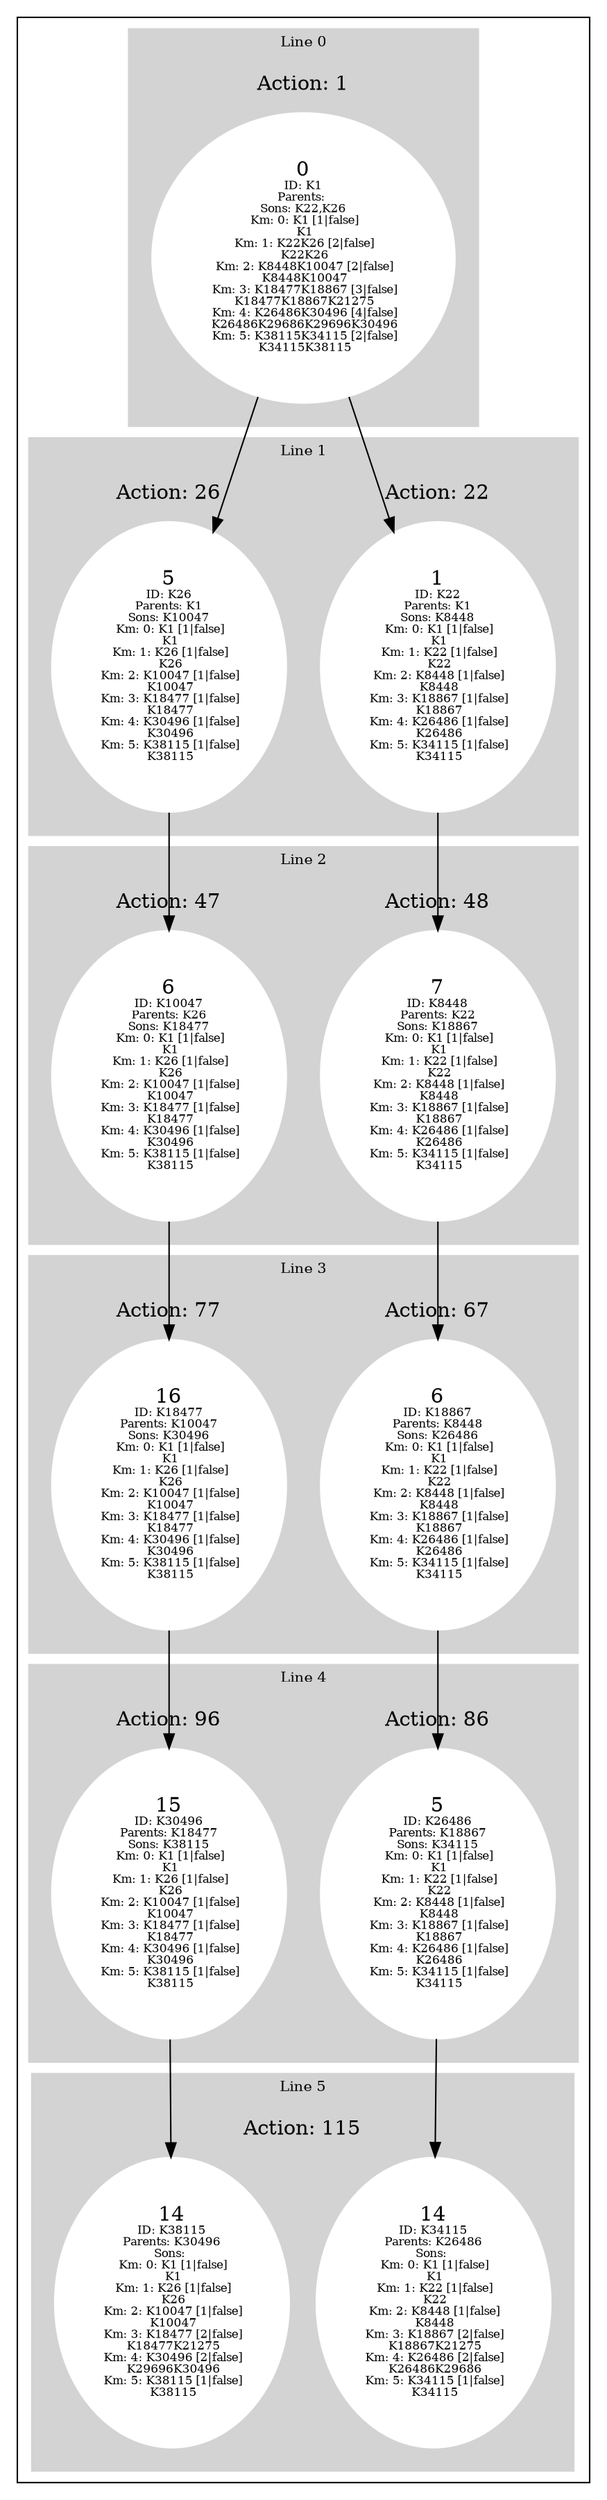 digraph G {
subgraph cluster_info {
        subgraph cluster_0 {
        style=filled;
        color=lightgrey;
        node [style=filled,color=white];
        subgraph cluster_act_1 {
label = "Action: 1"step_K1 [label=<0<BR /><FONT POINT-SIZE="8">ID: K1</FONT><BR /><FONT POINT-SIZE="8">Parents: </FONT><BR /><FONT POINT-SIZE="8">Sons: K22,K26</FONT><BR /><FONT POINT-SIZE="8"> Km: 0: K1 [1|false]<BR /> K1</FONT><BR /><FONT POINT-SIZE="8"> Km: 1: K22K26 [2|false]<BR /> K22K26</FONT><BR /><FONT POINT-SIZE="8"> Km: 2: K8448K10047 [2|false]<BR /> K8448K10047</FONT><BR /><FONT POINT-SIZE="8"> Km: 3: K18477K18867 [3|false]<BR /> K18477K18867K21275</FONT><BR /><FONT POINT-SIZE="8"> Km: 4: K26486K30496 [4|false]<BR /> K26486K29686K29696K30496</FONT><BR /><FONT POINT-SIZE="8"> Km: 5: K38115K34115 [2|false]<BR /> K34115K38115</FONT>>]
}

        fontsize="10"
        label = "Line 0";
        }

        subgraph cluster_4 {
        style=filled;
        color=lightgrey;
        node [style=filled,color=white];
        subgraph cluster_act_86 {
label = "Action: 86"step_K26486 [label=<5<BR /><FONT POINT-SIZE="8">ID: K26486</FONT><BR /><FONT POINT-SIZE="8">Parents: K18867</FONT><BR /><FONT POINT-SIZE="8">Sons: K34115</FONT><BR /><FONT POINT-SIZE="8"> Km: 0: K1 [1|false]<BR /> K1</FONT><BR /><FONT POINT-SIZE="8"> Km: 1: K22 [1|false]<BR /> K22</FONT><BR /><FONT POINT-SIZE="8"> Km: 2: K8448 [1|false]<BR /> K8448</FONT><BR /><FONT POINT-SIZE="8"> Km: 3: K18867 [1|false]<BR /> K18867</FONT><BR /><FONT POINT-SIZE="8"> Km: 4: K26486 [1|false]<BR /> K26486</FONT><BR /><FONT POINT-SIZE="8"> Km: 5: K34115 [1|false]<BR /> K34115</FONT>>]
}
subgraph cluster_act_96 {
label = "Action: 96"step_K30496 [label=<15<BR /><FONT POINT-SIZE="8">ID: K30496</FONT><BR /><FONT POINT-SIZE="8">Parents: K18477</FONT><BR /><FONT POINT-SIZE="8">Sons: K38115</FONT><BR /><FONT POINT-SIZE="8"> Km: 0: K1 [1|false]<BR /> K1</FONT><BR /><FONT POINT-SIZE="8"> Km: 1: K26 [1|false]<BR /> K26</FONT><BR /><FONT POINT-SIZE="8"> Km: 2: K10047 [1|false]<BR /> K10047</FONT><BR /><FONT POINT-SIZE="8"> Km: 3: K18477 [1|false]<BR /> K18477</FONT><BR /><FONT POINT-SIZE="8"> Km: 4: K30496 [1|false]<BR /> K30496</FONT><BR /><FONT POINT-SIZE="8"> Km: 5: K38115 [1|false]<BR /> K38115</FONT>>]
}

        fontsize="10"
        label = "Line 4";
        }

        subgraph cluster_2 {
        style=filled;
        color=lightgrey;
        node [style=filled,color=white];
        subgraph cluster_act_48 {
label = "Action: 48"step_K8448 [label=<7<BR /><FONT POINT-SIZE="8">ID: K8448</FONT><BR /><FONT POINT-SIZE="8">Parents: K22</FONT><BR /><FONT POINT-SIZE="8">Sons: K18867</FONT><BR /><FONT POINT-SIZE="8"> Km: 0: K1 [1|false]<BR /> K1</FONT><BR /><FONT POINT-SIZE="8"> Km: 1: K22 [1|false]<BR /> K22</FONT><BR /><FONT POINT-SIZE="8"> Km: 2: K8448 [1|false]<BR /> K8448</FONT><BR /><FONT POINT-SIZE="8"> Km: 3: K18867 [1|false]<BR /> K18867</FONT><BR /><FONT POINT-SIZE="8"> Km: 4: K26486 [1|false]<BR /> K26486</FONT><BR /><FONT POINT-SIZE="8"> Km: 5: K34115 [1|false]<BR /> K34115</FONT>>]
}
subgraph cluster_act_47 {
label = "Action: 47"step_K10047 [label=<6<BR /><FONT POINT-SIZE="8">ID: K10047</FONT><BR /><FONT POINT-SIZE="8">Parents: K26</FONT><BR /><FONT POINT-SIZE="8">Sons: K18477</FONT><BR /><FONT POINT-SIZE="8"> Km: 0: K1 [1|false]<BR /> K1</FONT><BR /><FONT POINT-SIZE="8"> Km: 1: K26 [1|false]<BR /> K26</FONT><BR /><FONT POINT-SIZE="8"> Km: 2: K10047 [1|false]<BR /> K10047</FONT><BR /><FONT POINT-SIZE="8"> Km: 3: K18477 [1|false]<BR /> K18477</FONT><BR /><FONT POINT-SIZE="8"> Km: 4: K30496 [1|false]<BR /> K30496</FONT><BR /><FONT POINT-SIZE="8"> Km: 5: K38115 [1|false]<BR /> K38115</FONT>>]
}

        fontsize="10"
        label = "Line 2";
        }

        subgraph cluster_3 {
        style=filled;
        color=lightgrey;
        node [style=filled,color=white];
        subgraph cluster_act_77 {
label = "Action: 77"step_K18477 [label=<16<BR /><FONT POINT-SIZE="8">ID: K18477</FONT><BR /><FONT POINT-SIZE="8">Parents: K10047</FONT><BR /><FONT POINT-SIZE="8">Sons: K30496</FONT><BR /><FONT POINT-SIZE="8"> Km: 0: K1 [1|false]<BR /> K1</FONT><BR /><FONT POINT-SIZE="8"> Km: 1: K26 [1|false]<BR /> K26</FONT><BR /><FONT POINT-SIZE="8"> Km: 2: K10047 [1|false]<BR /> K10047</FONT><BR /><FONT POINT-SIZE="8"> Km: 3: K18477 [1|false]<BR /> K18477</FONT><BR /><FONT POINT-SIZE="8"> Km: 4: K30496 [1|false]<BR /> K30496</FONT><BR /><FONT POINT-SIZE="8"> Km: 5: K38115 [1|false]<BR /> K38115</FONT>>]
}
subgraph cluster_act_67 {
label = "Action: 67"step_K18867 [label=<6<BR /><FONT POINT-SIZE="8">ID: K18867</FONT><BR /><FONT POINT-SIZE="8">Parents: K8448</FONT><BR /><FONT POINT-SIZE="8">Sons: K26486</FONT><BR /><FONT POINT-SIZE="8"> Km: 0: K1 [1|false]<BR /> K1</FONT><BR /><FONT POINT-SIZE="8"> Km: 1: K22 [1|false]<BR /> K22</FONT><BR /><FONT POINT-SIZE="8"> Km: 2: K8448 [1|false]<BR /> K8448</FONT><BR /><FONT POINT-SIZE="8"> Km: 3: K18867 [1|false]<BR /> K18867</FONT><BR /><FONT POINT-SIZE="8"> Km: 4: K26486 [1|false]<BR /> K26486</FONT><BR /><FONT POINT-SIZE="8"> Km: 5: K34115 [1|false]<BR /> K34115</FONT>>]
}

        fontsize="10"
        label = "Line 3";
        }

        subgraph cluster_5 {
        style=filled;
        color=lightgrey;
        node [style=filled,color=white];
        subgraph cluster_act_115 {
label = "Action: 115"step_K38115 [label=<14<BR /><FONT POINT-SIZE="8">ID: K38115</FONT><BR /><FONT POINT-SIZE="8">Parents: K30496</FONT><BR /><FONT POINT-SIZE="8">Sons: </FONT><BR /><FONT POINT-SIZE="8"> Km: 0: K1 [1|false]<BR /> K1</FONT><BR /><FONT POINT-SIZE="8"> Km: 1: K26 [1|false]<BR /> K26</FONT><BR /><FONT POINT-SIZE="8"> Km: 2: K10047 [1|false]<BR /> K10047</FONT><BR /><FONT POINT-SIZE="8"> Km: 3: K18477 [2|false]<BR /> K18477K21275</FONT><BR /><FONT POINT-SIZE="8"> Km: 4: K30496 [2|false]<BR /> K29696K30496</FONT><BR /><FONT POINT-SIZE="8"> Km: 5: K38115 [1|false]<BR /> K38115</FONT>>]
step_K34115 [label=<14<BR /><FONT POINT-SIZE="8">ID: K34115</FONT><BR /><FONT POINT-SIZE="8">Parents: K26486</FONT><BR /><FONT POINT-SIZE="8">Sons: </FONT><BR /><FONT POINT-SIZE="8"> Km: 0: K1 [1|false]<BR /> K1</FONT><BR /><FONT POINT-SIZE="8"> Km: 1: K22 [1|false]<BR /> K22</FONT><BR /><FONT POINT-SIZE="8"> Km: 2: K8448 [1|false]<BR /> K8448</FONT><BR /><FONT POINT-SIZE="8"> Km: 3: K18867 [2|false]<BR /> K18867K21275</FONT><BR /><FONT POINT-SIZE="8"> Km: 4: K26486 [2|false]<BR /> K26486K29686</FONT><BR /><FONT POINT-SIZE="8"> Km: 5: K34115 [1|false]<BR /> K34115</FONT>>]
}
subgraph cluster_act_115 {
label = "Action: 115"step_K38115 [label=<14<BR /><FONT POINT-SIZE="8">ID: K38115</FONT><BR /><FONT POINT-SIZE="8">Parents: K30496</FONT><BR /><FONT POINT-SIZE="8">Sons: </FONT><BR /><FONT POINT-SIZE="8"> Km: 0: K1 [1|false]<BR /> K1</FONT><BR /><FONT POINT-SIZE="8"> Km: 1: K26 [1|false]<BR /> K26</FONT><BR /><FONT POINT-SIZE="8"> Km: 2: K10047 [1|false]<BR /> K10047</FONT><BR /><FONT POINT-SIZE="8"> Km: 3: K18477 [2|false]<BR /> K18477K21275</FONT><BR /><FONT POINT-SIZE="8"> Km: 4: K30496 [2|false]<BR /> K29696K30496</FONT><BR /><FONT POINT-SIZE="8"> Km: 5: K38115 [1|false]<BR /> K38115</FONT>>]
step_K34115 [label=<14<BR /><FONT POINT-SIZE="8">ID: K34115</FONT><BR /><FONT POINT-SIZE="8">Parents: K26486</FONT><BR /><FONT POINT-SIZE="8">Sons: </FONT><BR /><FONT POINT-SIZE="8"> Km: 0: K1 [1|false]<BR /> K1</FONT><BR /><FONT POINT-SIZE="8"> Km: 1: K22 [1|false]<BR /> K22</FONT><BR /><FONT POINT-SIZE="8"> Km: 2: K8448 [1|false]<BR /> K8448</FONT><BR /><FONT POINT-SIZE="8"> Km: 3: K18867 [2|false]<BR /> K18867K21275</FONT><BR /><FONT POINT-SIZE="8"> Km: 4: K26486 [2|false]<BR /> K26486K29686</FONT><BR /><FONT POINT-SIZE="8"> Km: 5: K34115 [1|false]<BR /> K34115</FONT>>]
}

        fontsize="10"
        label = "Line 5";
        }

        subgraph cluster_1 {
        style=filled;
        color=lightgrey;
        node [style=filled,color=white];
        subgraph cluster_act_22 {
label = "Action: 22"step_K22 [label=<1<BR /><FONT POINT-SIZE="8">ID: K22</FONT><BR /><FONT POINT-SIZE="8">Parents: K1</FONT><BR /><FONT POINT-SIZE="8">Sons: K8448</FONT><BR /><FONT POINT-SIZE="8"> Km: 0: K1 [1|false]<BR /> K1</FONT><BR /><FONT POINT-SIZE="8"> Km: 1: K22 [1|false]<BR /> K22</FONT><BR /><FONT POINT-SIZE="8"> Km: 2: K8448 [1|false]<BR /> K8448</FONT><BR /><FONT POINT-SIZE="8"> Km: 3: K18867 [1|false]<BR /> K18867</FONT><BR /><FONT POINT-SIZE="8"> Km: 4: K26486 [1|false]<BR /> K26486</FONT><BR /><FONT POINT-SIZE="8"> Km: 5: K34115 [1|false]<BR /> K34115</FONT>>]
}
subgraph cluster_act_26 {
label = "Action: 26"step_K26 [label=<5<BR /><FONT POINT-SIZE="8">ID: K26</FONT><BR /><FONT POINT-SIZE="8">Parents: K1</FONT><BR /><FONT POINT-SIZE="8">Sons: K10047</FONT><BR /><FONT POINT-SIZE="8"> Km: 0: K1 [1|false]<BR /> K1</FONT><BR /><FONT POINT-SIZE="8"> Km: 1: K26 [1|false]<BR /> K26</FONT><BR /><FONT POINT-SIZE="8"> Km: 2: K10047 [1|false]<BR /> K10047</FONT><BR /><FONT POINT-SIZE="8"> Km: 3: K18477 [1|false]<BR /> K18477</FONT><BR /><FONT POINT-SIZE="8"> Km: 4: K30496 [1|false]<BR /> K30496</FONT><BR /><FONT POINT-SIZE="8"> Km: 5: K38115 [1|false]<BR /> K38115</FONT>>]
}

        fontsize="10"
        label = "Line 1";
        }
step_K1 -> step_K26; 
step_K22 -> step_K8448; 
step_K1 -> step_K22; 
step_K18477 -> step_K30496; 
step_K10047 -> step_K18477; 
step_K18867 -> step_K26486; 
step_K30496 -> step_K38115; 
step_K26486 -> step_K34115; 
step_K26 -> step_K10047; 
step_K8448 -> step_K18867; 
}}